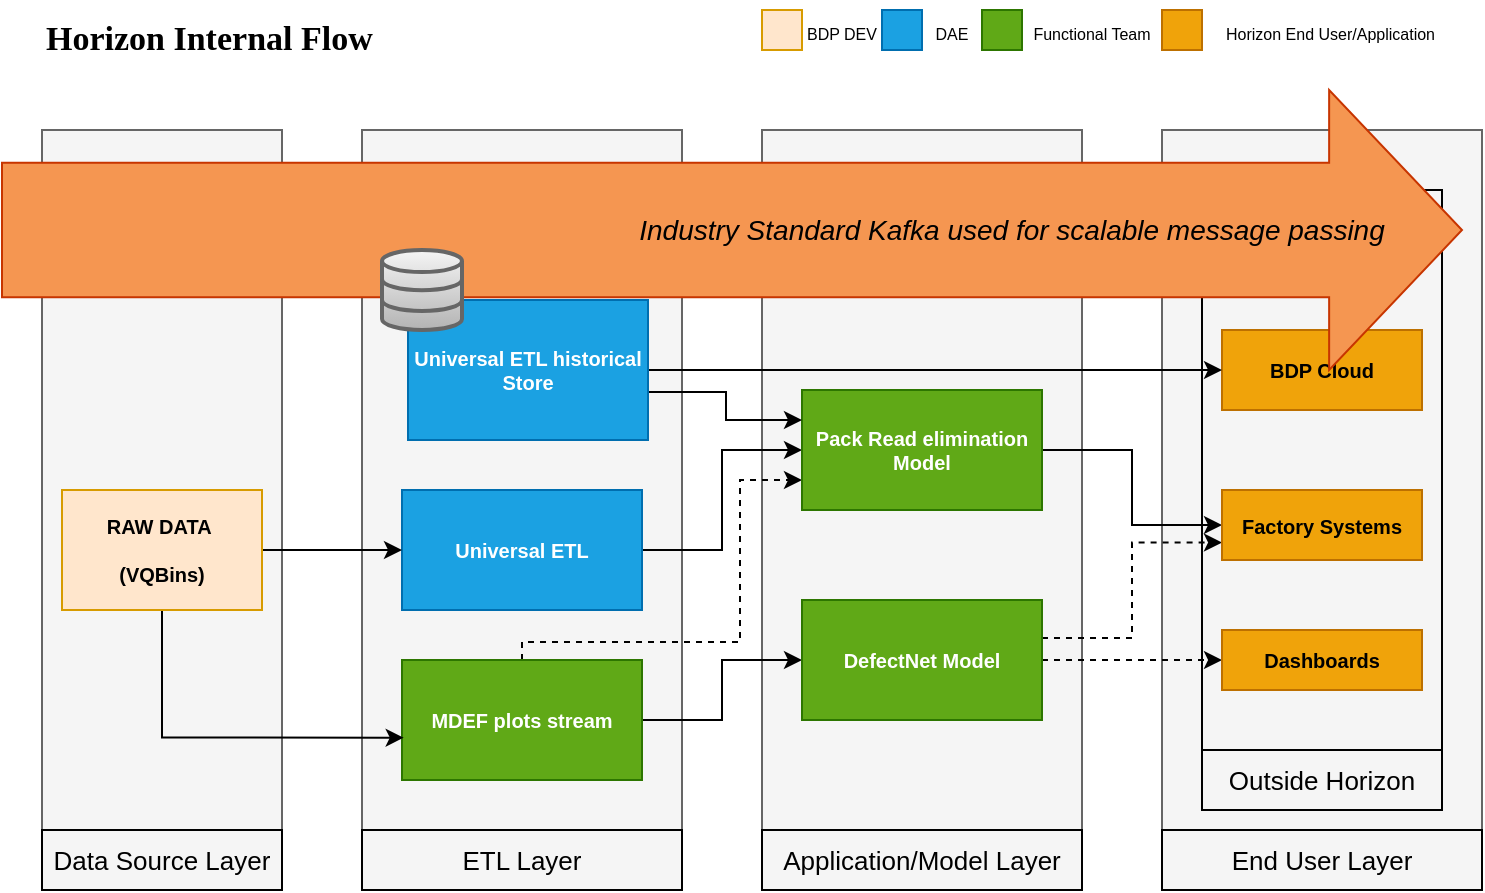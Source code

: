 <mxfile version="20.8.23" type="github"><diagram name="Page-1" id="TXScj9sMgKevORWC0aBI"><mxGraphModel dx="1195" dy="637" grid="0" gridSize="10" guides="1" tooltips="1" connect="1" arrows="1" fold="1" page="0" pageScale="1" pageWidth="827" pageHeight="1169" math="0" shadow="0"><root><mxCell id="0"/><mxCell id="1" parent="0"/><mxCell id="T9rYnnVUq_GciB6HH1m_-1" value="" style="rounded=0;whiteSpace=wrap;html=1;fillColor=#f5f5f5;fontColor=#333333;strokeColor=#666666;" vertex="1" parent="1"><mxGeometry x="40" y="120" width="120" height="380" as="geometry"/></mxCell><mxCell id="T9rYnnVUq_GciB6HH1m_-2" value="" style="rounded=0;whiteSpace=wrap;html=1;fillColor=#f5f5f5;fontColor=#333333;strokeColor=#666666;" vertex="1" parent="1"><mxGeometry x="200" y="120" width="160" height="380" as="geometry"/></mxCell><mxCell id="T9rYnnVUq_GciB6HH1m_-3" value="" style="rounded=0;whiteSpace=wrap;html=1;fillColor=#f5f5f5;fontColor=#333333;strokeColor=#666666;" vertex="1" parent="1"><mxGeometry x="400" y="120" width="160" height="380" as="geometry"/></mxCell><mxCell id="T9rYnnVUq_GciB6HH1m_-4" value="" style="rounded=0;whiteSpace=wrap;html=1;fillColor=#f5f5f5;fontColor=#333333;strokeColor=#666666;" vertex="1" parent="1"><mxGeometry x="600" y="120" width="160" height="380" as="geometry"/></mxCell><mxCell id="T9rYnnVUq_GciB6HH1m_-8" value="&lt;font style=&quot;font-size: 13px;&quot;&gt;Data Source Layer&lt;/font&gt;" style="text;html=1;strokeColor=default;fillColor=none;align=center;verticalAlign=middle;whiteSpace=wrap;rounded=0;fontSize=14;" vertex="1" parent="1"><mxGeometry x="40" y="470" width="120" height="30" as="geometry"/></mxCell><mxCell id="T9rYnnVUq_GciB6HH1m_-9" value="&lt;font style=&quot;font-size: 13px;&quot;&gt;ETL Layer&lt;/font&gt;" style="text;html=1;strokeColor=default;fillColor=none;align=center;verticalAlign=middle;whiteSpace=wrap;rounded=0;fontSize=14;" vertex="1" parent="1"><mxGeometry x="200" y="470" width="160" height="30" as="geometry"/></mxCell><mxCell id="T9rYnnVUq_GciB6HH1m_-10" value="&lt;font style=&quot;font-size: 13px;&quot;&gt;Application/Model Layer&lt;/font&gt;" style="text;html=1;strokeColor=default;fillColor=none;align=center;verticalAlign=middle;whiteSpace=wrap;rounded=0;fontSize=14;" vertex="1" parent="1"><mxGeometry x="400" y="470" width="160" height="30" as="geometry"/></mxCell><mxCell id="T9rYnnVUq_GciB6HH1m_-11" value="&lt;font style=&quot;font-size: 13px;&quot;&gt;End User Layer&lt;/font&gt;" style="text;html=1;strokeColor=default;fillColor=none;align=center;verticalAlign=middle;whiteSpace=wrap;rounded=0;fontSize=14;" vertex="1" parent="1"><mxGeometry x="600" y="470" width="160" height="30" as="geometry"/></mxCell><mxCell id="T9rYnnVUq_GciB6HH1m_-12" value="" style="rounded=0;whiteSpace=wrap;html=1;strokeColor=default;fontSize=13;fillColor=none;" vertex="1" parent="1"><mxGeometry x="620" y="150" width="120" height="310" as="geometry"/></mxCell><mxCell id="T9rYnnVUq_GciB6HH1m_-13" value="&lt;font style=&quot;font-size: 13px;&quot;&gt;Outside Horizon&lt;/font&gt;" style="text;html=1;strokeColor=default;fillColor=none;align=center;verticalAlign=middle;whiteSpace=wrap;rounded=0;fontSize=14;" vertex="1" parent="1"><mxGeometry x="620" y="430" width="120" height="30" as="geometry"/></mxCell><mxCell id="T9rYnnVUq_GciB6HH1m_-35" value="" style="rounded=0;whiteSpace=wrap;html=1;strokeColor=#d79b00;fontSize=13;fillColor=#ffe6cc;" vertex="1" parent="1"><mxGeometry x="400" y="60" width="20" height="20" as="geometry"/></mxCell><mxCell id="T9rYnnVUq_GciB6HH1m_-36" value="" style="rounded=0;whiteSpace=wrap;html=1;strokeColor=#2D7600;fontSize=13;fillColor=#60a917;fontColor=#ffffff;" vertex="1" parent="1"><mxGeometry x="510" y="60" width="20" height="20" as="geometry"/></mxCell><mxCell id="T9rYnnVUq_GciB6HH1m_-37" value="" style="rounded=0;whiteSpace=wrap;html=1;strokeColor=#BD7000;fontSize=13;fillColor=#f0a30a;fontColor=#000000;" vertex="1" parent="1"><mxGeometry x="600" y="60" width="20" height="20" as="geometry"/></mxCell><mxCell id="T9rYnnVUq_GciB6HH1m_-38" value="" style="rounded=0;whiteSpace=wrap;html=1;strokeColor=#006EAF;fontSize=13;fillColor=#1ba1e2;fontColor=#ffffff;" vertex="1" parent="1"><mxGeometry x="460" y="60" width="20" height="20" as="geometry"/></mxCell><mxCell id="T9rYnnVUq_GciB6HH1m_-39" value="&lt;font style=&quot;font-size: 8px;&quot;&gt;BDP DEV&lt;/font&gt;" style="text;html=1;strokeColor=none;fillColor=none;align=center;verticalAlign=middle;whiteSpace=wrap;rounded=0;fontSize=13;" vertex="1" parent="1"><mxGeometry x="420" y="55" width="40" height="30" as="geometry"/></mxCell><mxCell id="T9rYnnVUq_GciB6HH1m_-41" value="&lt;font style=&quot;font-size: 8px;&quot;&gt;Horizon End User/Application&lt;/font&gt;" style="text;html=1;strokeColor=none;fillColor=none;align=left;verticalAlign=middle;whiteSpace=wrap;rounded=0;fontSize=13;" vertex="1" parent="1"><mxGeometry x="630" y="55" width="110" height="30" as="geometry"/></mxCell><mxCell id="T9rYnnVUq_GciB6HH1m_-42" value="&lt;font style=&quot;font-size: 8px;&quot;&gt;DAE&lt;/font&gt;" style="text;html=1;strokeColor=none;fillColor=none;align=center;verticalAlign=middle;whiteSpace=wrap;rounded=0;fontSize=13;" vertex="1" parent="1"><mxGeometry x="480" y="55" width="30" height="30" as="geometry"/></mxCell><mxCell id="T9rYnnVUq_GciB6HH1m_-43" value="&lt;font style=&quot;font-size: 8px;&quot;&gt;Functional Team&lt;/font&gt;" style="text;html=1;strokeColor=none;fillColor=none;align=center;verticalAlign=middle;whiteSpace=wrap;rounded=0;fontSize=13;" vertex="1" parent="1"><mxGeometry x="530" y="55" width="70" height="30" as="geometry"/></mxCell><mxCell id="T9rYnnVUq_GciB6HH1m_-61" style="edgeStyle=orthogonalEdgeStyle;rounded=0;orthogonalLoop=1;jettySize=auto;html=1;entryX=0;entryY=0.5;entryDx=0;entryDy=0;fontSize=10;" edge="1" parent="1" source="T9rYnnVUq_GciB6HH1m_-46" target="T9rYnnVUq_GciB6HH1m_-55"><mxGeometry relative="1" as="geometry"/></mxCell><mxCell id="T9rYnnVUq_GciB6HH1m_-46" value="Universal ETL" style="rounded=0;whiteSpace=wrap;html=1;strokeColor=#006EAF;fontSize=10;fillColor=#1ba1e2;fontColor=#ffffff;fontStyle=1" vertex="1" parent="1"><mxGeometry x="220" y="300" width="120" height="60" as="geometry"/></mxCell><mxCell id="T9rYnnVUq_GciB6HH1m_-60" style="edgeStyle=orthogonalEdgeStyle;rounded=0;orthogonalLoop=1;jettySize=auto;html=1;entryX=0;entryY=0.5;entryDx=0;entryDy=0;fontSize=10;" edge="1" parent="1" source="T9rYnnVUq_GciB6HH1m_-47" target="T9rYnnVUq_GciB6HH1m_-54"><mxGeometry relative="1" as="geometry"/></mxCell><mxCell id="T9rYnnVUq_GciB6HH1m_-67" style="edgeStyle=orthogonalEdgeStyle;rounded=0;orthogonalLoop=1;jettySize=auto;html=1;entryX=0;entryY=0.75;entryDx=0;entryDy=0;dashed=1;fontSize=10;" edge="1" parent="1" source="T9rYnnVUq_GciB6HH1m_-47" target="T9rYnnVUq_GciB6HH1m_-55"><mxGeometry relative="1" as="geometry"><Array as="points"><mxPoint x="280" y="376"/><mxPoint x="389" y="376"/><mxPoint x="389" y="295"/></Array></mxGeometry></mxCell><mxCell id="T9rYnnVUq_GciB6HH1m_-47" value="MDEF plots stream" style="rounded=0;whiteSpace=wrap;html=1;strokeColor=#2D7600;fontSize=10;fillColor=#60a917;fontColor=#ffffff;fontStyle=1" vertex="1" parent="1"><mxGeometry x="220" y="385" width="120" height="60" as="geometry"/></mxCell><mxCell id="T9rYnnVUq_GciB6HH1m_-49" style="edgeStyle=orthogonalEdgeStyle;rounded=0;orthogonalLoop=1;jettySize=auto;html=1;entryX=0;entryY=0.5;entryDx=0;entryDy=0;fontSize=10;" edge="1" parent="1" source="T9rYnnVUq_GciB6HH1m_-48" target="T9rYnnVUq_GciB6HH1m_-46"><mxGeometry relative="1" as="geometry"/></mxCell><mxCell id="T9rYnnVUq_GciB6HH1m_-51" style="edgeStyle=orthogonalEdgeStyle;rounded=0;orthogonalLoop=1;jettySize=auto;html=1;entryX=0.007;entryY=0.647;entryDx=0;entryDy=0;entryPerimeter=0;fontSize=10;exitX=0.5;exitY=1;exitDx=0;exitDy=0;" edge="1" parent="1" source="T9rYnnVUq_GciB6HH1m_-48" target="T9rYnnVUq_GciB6HH1m_-47"><mxGeometry relative="1" as="geometry"/></mxCell><mxCell id="T9rYnnVUq_GciB6HH1m_-48" value="RAW DATA&amp;nbsp;&lt;br style=&quot;font-size: 10px;&quot;&gt;&lt;br style=&quot;font-size: 10px;&quot;&gt;(VQBins)" style="rounded=0;whiteSpace=wrap;html=1;strokeColor=#d79b00;fontSize=10;fillColor=#ffe6cc;fontStyle=1" vertex="1" parent="1"><mxGeometry x="50" y="300" width="100" height="60" as="geometry"/></mxCell><mxCell id="T9rYnnVUq_GciB6HH1m_-59" style="edgeStyle=orthogonalEdgeStyle;rounded=0;orthogonalLoop=1;jettySize=auto;html=1;fontSize=10;dashed=1;" edge="1" parent="1" source="T9rYnnVUq_GciB6HH1m_-54" target="T9rYnnVUq_GciB6HH1m_-58"><mxGeometry relative="1" as="geometry"/></mxCell><mxCell id="T9rYnnVUq_GciB6HH1m_-66" style="edgeStyle=orthogonalEdgeStyle;rounded=0;orthogonalLoop=1;jettySize=auto;html=1;entryX=0;entryY=0.75;entryDx=0;entryDy=0;fontSize=10;dashed=1;" edge="1" parent="1" source="T9rYnnVUq_GciB6HH1m_-54" target="T9rYnnVUq_GciB6HH1m_-57"><mxGeometry relative="1" as="geometry"><Array as="points"><mxPoint x="585" y="374"/><mxPoint x="585" y="326"/></Array></mxGeometry></mxCell><mxCell id="T9rYnnVUq_GciB6HH1m_-54" value="DefectNet Model" style="rounded=0;whiteSpace=wrap;html=1;strokeColor=#2D7600;fontSize=10;fillColor=#60a917;fontColor=#ffffff;fontStyle=1" vertex="1" parent="1"><mxGeometry x="420" y="355" width="120" height="60" as="geometry"/></mxCell><mxCell id="T9rYnnVUq_GciB6HH1m_-65" style="edgeStyle=orthogonalEdgeStyle;rounded=0;orthogonalLoop=1;jettySize=auto;html=1;fontSize=10;" edge="1" parent="1" source="T9rYnnVUq_GciB6HH1m_-55" target="T9rYnnVUq_GciB6HH1m_-57"><mxGeometry relative="1" as="geometry"/></mxCell><mxCell id="T9rYnnVUq_GciB6HH1m_-55" value="Pack Read elimination Model" style="rounded=0;whiteSpace=wrap;html=1;strokeColor=#2D7600;fontSize=10;fillColor=#60a917;fontColor=#ffffff;fontStyle=1" vertex="1" parent="1"><mxGeometry x="420" y="250" width="120" height="60" as="geometry"/></mxCell><mxCell id="T9rYnnVUq_GciB6HH1m_-56" value="BDP Cloud" style="rounded=0;whiteSpace=wrap;html=1;strokeColor=#BD7000;fontSize=10;fillColor=#f0a30a;fontColor=#000000;fontStyle=1" vertex="1" parent="1"><mxGeometry x="630" y="220" width="100" height="40" as="geometry"/></mxCell><mxCell id="T9rYnnVUq_GciB6HH1m_-57" value="Factory Systems" style="rounded=0;whiteSpace=wrap;html=1;strokeColor=#BD7000;fontSize=10;fillColor=#f0a30a;fontColor=#000000;fontStyle=1" vertex="1" parent="1"><mxGeometry x="630" y="300" width="100" height="35" as="geometry"/></mxCell><mxCell id="T9rYnnVUq_GciB6HH1m_-58" value="Dashboards" style="rounded=0;whiteSpace=wrap;html=1;strokeColor=#BD7000;fontSize=10;fillColor=#f0a30a;fontColor=#000000;fontStyle=1" vertex="1" parent="1"><mxGeometry x="630" y="370" width="100" height="30" as="geometry"/></mxCell><mxCell id="T9rYnnVUq_GciB6HH1m_-7" value="&lt;blockquote style=&quot;margin: 0 0 0 40px; border: none; padding: 0px;&quot;&gt;&lt;blockquote style=&quot;margin: 0 0 0 40px; border: none; padding: 0px;&quot;&gt;&lt;blockquote style=&quot;margin: 0 0 0 40px; border: none; padding: 0px;&quot;&gt;&lt;blockquote style=&quot;margin: 0 0 0 40px; border: none; padding: 0px;&quot;&gt;&lt;blockquote style=&quot;margin: 0 0 0 40px; border: none; padding: 0px;&quot;&gt;&lt;blockquote style=&quot;margin: 0 0 0 40px; border: none; padding: 0px;&quot;&gt;&lt;blockquote style=&quot;margin: 0 0 0 40px; border: none; padding: 0px;&quot;&gt;&lt;font style=&quot;font-size: 14px;&quot;&gt;&lt;i&gt;Industry Standard Kafka used for scalable message passing&lt;/i&gt;&lt;/font&gt;&lt;/blockquote&gt;&lt;/blockquote&gt;&lt;/blockquote&gt;&lt;/blockquote&gt;&lt;/blockquote&gt;&lt;/blockquote&gt;&lt;/blockquote&gt;" style="shape=singleArrow;whiteSpace=wrap;html=1;arrowWidth=0.481;arrowSize=0.091;align=center;fillColor=#f59651;strokeColor=#C73500;fontColor=#000000;" vertex="1" parent="1"><mxGeometry x="20" y="100" width="730" height="140" as="geometry"/></mxCell><mxCell id="T9rYnnVUq_GciB6HH1m_-63" style="edgeStyle=orthogonalEdgeStyle;rounded=0;orthogonalLoop=1;jettySize=auto;html=1;entryX=0;entryY=0.25;entryDx=0;entryDy=0;fontSize=10;" edge="1" parent="1" source="T9rYnnVUq_GciB6HH1m_-45" target="T9rYnnVUq_GciB6HH1m_-55"><mxGeometry relative="1" as="geometry"><Array as="points"><mxPoint x="382" y="251"/><mxPoint x="382" y="265"/></Array></mxGeometry></mxCell><mxCell id="T9rYnnVUq_GciB6HH1m_-64" style="edgeStyle=orthogonalEdgeStyle;rounded=0;orthogonalLoop=1;jettySize=auto;html=1;fontSize=10;" edge="1" parent="1" source="T9rYnnVUq_GciB6HH1m_-45" target="T9rYnnVUq_GciB6HH1m_-56"><mxGeometry relative="1" as="geometry"/></mxCell><mxCell id="T9rYnnVUq_GciB6HH1m_-45" value="Universal ETL historical Store" style="rounded=0;whiteSpace=wrap;html=1;strokeColor=#006EAF;fontSize=10;fillColor=#1ba1e2;fontColor=#ffffff;fontStyle=1" vertex="1" parent="1"><mxGeometry x="223" y="205" width="120" height="70" as="geometry"/></mxCell><mxCell id="T9rYnnVUq_GciB6HH1m_-44" value="" style="html=1;verticalLabelPosition=bottom;align=center;labelBackgroundColor=#ffffff;verticalAlign=top;strokeWidth=2;strokeColor=#666666;shadow=0;dashed=0;shape=mxgraph.ios7.icons.data;fontSize=8;fillColor=#f5f5f5;gradientColor=#b3b3b3;" vertex="1" parent="1"><mxGeometry x="210" y="180" width="40" height="40" as="geometry"/></mxCell><mxCell id="T9rYnnVUq_GciB6HH1m_-68" value="Horizon Internal Flow" style="text;html=1;strokeColor=none;fillColor=none;align=left;verticalAlign=middle;whiteSpace=wrap;rounded=0;fontSize=17;fontStyle=1;fontFamily=Verdana;" vertex="1" parent="1"><mxGeometry x="40" y="60" width="338" height="30" as="geometry"/></mxCell></root></mxGraphModel></diagram></mxfile>